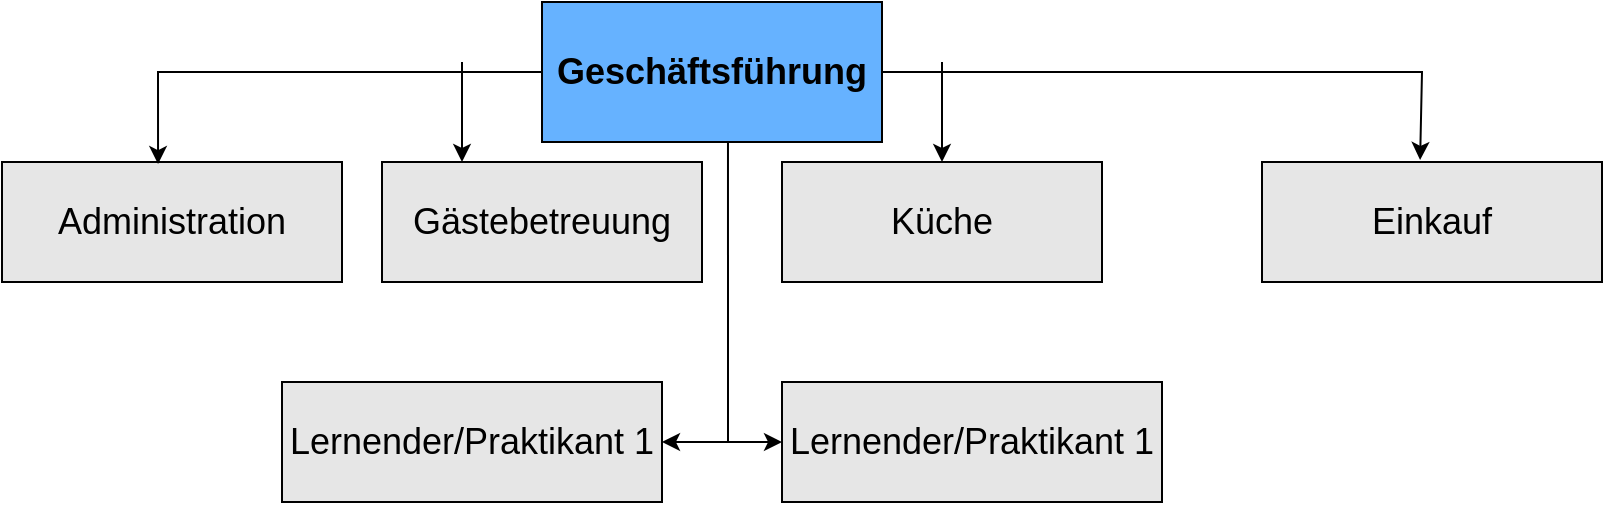 <mxfile version="20.3.0" type="device"><diagram id="jQhQ-YvpX0x6qNECKb7n" name="Seite-1"><mxGraphModel dx="1474" dy="820" grid="1" gridSize="10" guides="1" tooltips="1" connect="1" arrows="1" fold="1" page="1" pageScale="1" pageWidth="827" pageHeight="1169" math="0" shadow="0"><root><mxCell id="0"/><mxCell id="1" parent="0"/><mxCell id="wfVS0HXivNPueU7uPEi6-1" value="&lt;b&gt;&lt;font style=&quot;font-size: 18px;&quot;&gt;Geschäftsführung&lt;/font&gt;&lt;/b&gt;" style="rounded=0;whiteSpace=wrap;html=1;fillColor=#66B2FF;" vertex="1" parent="1"><mxGeometry x="280" y="30" width="170" height="70" as="geometry"/></mxCell><mxCell id="wfVS0HXivNPueU7uPEi6-2" value="Administration" style="rounded=0;whiteSpace=wrap;html=1;fontSize=18;fillColor=#E6E6E6;" vertex="1" parent="1"><mxGeometry x="10" y="110" width="170" height="60" as="geometry"/></mxCell><mxCell id="wfVS0HXivNPueU7uPEi6-3" value="Einkauf" style="rounded=0;whiteSpace=wrap;html=1;fontSize=18;fillColor=#E6E6E6;" vertex="1" parent="1"><mxGeometry x="640" y="110" width="170" height="60" as="geometry"/></mxCell><mxCell id="wfVS0HXivNPueU7uPEi6-4" value="" style="endArrow=classic;html=1;rounded=0;fontSize=18;exitX=0;exitY=0.5;exitDx=0;exitDy=0;entryX=0.459;entryY=0.017;entryDx=0;entryDy=0;entryPerimeter=0;" edge="1" parent="1" source="wfVS0HXivNPueU7uPEi6-1" target="wfVS0HXivNPueU7uPEi6-2"><mxGeometry width="50" height="50" relative="1" as="geometry"><mxPoint x="390" y="440" as="sourcePoint"/><mxPoint x="80" y="80" as="targetPoint"/><Array as="points"><mxPoint x="88" y="65"/></Array></mxGeometry></mxCell><mxCell id="wfVS0HXivNPueU7uPEi6-5" value="" style="endArrow=classic;html=1;rounded=0;fontSize=18;exitX=1;exitY=0.5;exitDx=0;exitDy=0;entryX=0.465;entryY=-0.017;entryDx=0;entryDy=0;entryPerimeter=0;" edge="1" parent="1" source="wfVS0HXivNPueU7uPEi6-1" target="wfVS0HXivNPueU7uPEi6-3"><mxGeometry width="50" height="50" relative="1" as="geometry"><mxPoint x="390" y="440" as="sourcePoint"/><mxPoint x="680" y="80" as="targetPoint"/><Array as="points"><mxPoint x="720" y="65"/></Array></mxGeometry></mxCell><mxCell id="wfVS0HXivNPueU7uPEi6-6" value="Gästebetreuung" style="rounded=0;whiteSpace=wrap;html=1;fontSize=18;fillColor=#E6E6E6;" vertex="1" parent="1"><mxGeometry x="200" y="110" width="160" height="60" as="geometry"/></mxCell><mxCell id="wfVS0HXivNPueU7uPEi6-7" value="Küche" style="rounded=0;whiteSpace=wrap;html=1;fontSize=18;fillColor=#E6E6E6;" vertex="1" parent="1"><mxGeometry x="400" y="110" width="160" height="60" as="geometry"/></mxCell><mxCell id="wfVS0HXivNPueU7uPEi6-8" value="" style="endArrow=classic;html=1;rounded=0;fontSize=18;entryX=0.25;entryY=0;entryDx=0;entryDy=0;" edge="1" parent="1" target="wfVS0HXivNPueU7uPEi6-6"><mxGeometry width="50" height="50" relative="1" as="geometry"><mxPoint x="240" y="60" as="sourcePoint"/><mxPoint x="440" y="390" as="targetPoint"/></mxGeometry></mxCell><mxCell id="wfVS0HXivNPueU7uPEi6-9" value="" style="endArrow=classic;html=1;rounded=0;fontSize=18;entryX=0.5;entryY=0;entryDx=0;entryDy=0;" edge="1" parent="1" target="wfVS0HXivNPueU7uPEi6-7"><mxGeometry width="50" height="50" relative="1" as="geometry"><mxPoint x="480" y="60" as="sourcePoint"/><mxPoint x="440" y="340" as="targetPoint"/></mxGeometry></mxCell><mxCell id="wfVS0HXivNPueU7uPEi6-10" value="Lernender/Praktikant 1" style="rounded=0;whiteSpace=wrap;html=1;fontSize=18;fillColor=#E6E6E6;" vertex="1" parent="1"><mxGeometry x="150" y="220" width="190" height="60" as="geometry"/></mxCell><mxCell id="wfVS0HXivNPueU7uPEi6-11" value="Lernender/Praktikant 1" style="rounded=0;whiteSpace=wrap;html=1;fontSize=18;fillColor=#E6E6E6;" vertex="1" parent="1"><mxGeometry x="400" y="220" width="190" height="60" as="geometry"/></mxCell><mxCell id="wfVS0HXivNPueU7uPEi6-12" value="" style="endArrow=none;html=1;rounded=0;fontSize=18;exitX=0.547;exitY=0.993;exitDx=0;exitDy=0;exitPerimeter=0;" edge="1" parent="1" source="wfVS0HXivNPueU7uPEi6-1"><mxGeometry width="50" height="50" relative="1" as="geometry"><mxPoint x="380" y="110" as="sourcePoint"/><mxPoint x="373" y="250" as="targetPoint"/></mxGeometry></mxCell><mxCell id="wfVS0HXivNPueU7uPEi6-13" value="" style="endArrow=classic;html=1;rounded=0;fontSize=18;entryX=1;entryY=0.5;entryDx=0;entryDy=0;" edge="1" parent="1" target="wfVS0HXivNPueU7uPEi6-10"><mxGeometry width="50" height="50" relative="1" as="geometry"><mxPoint x="370" y="250" as="sourcePoint"/><mxPoint x="440" y="330" as="targetPoint"/></mxGeometry></mxCell><mxCell id="wfVS0HXivNPueU7uPEi6-14" value="" style="endArrow=classic;html=1;rounded=0;fontSize=18;entryX=0;entryY=0.5;entryDx=0;entryDy=0;" edge="1" parent="1" target="wfVS0HXivNPueU7uPEi6-11"><mxGeometry width="50" height="50" relative="1" as="geometry"><mxPoint x="370" y="250" as="sourcePoint"/><mxPoint x="440" y="330" as="targetPoint"/></mxGeometry></mxCell></root></mxGraphModel></diagram></mxfile>